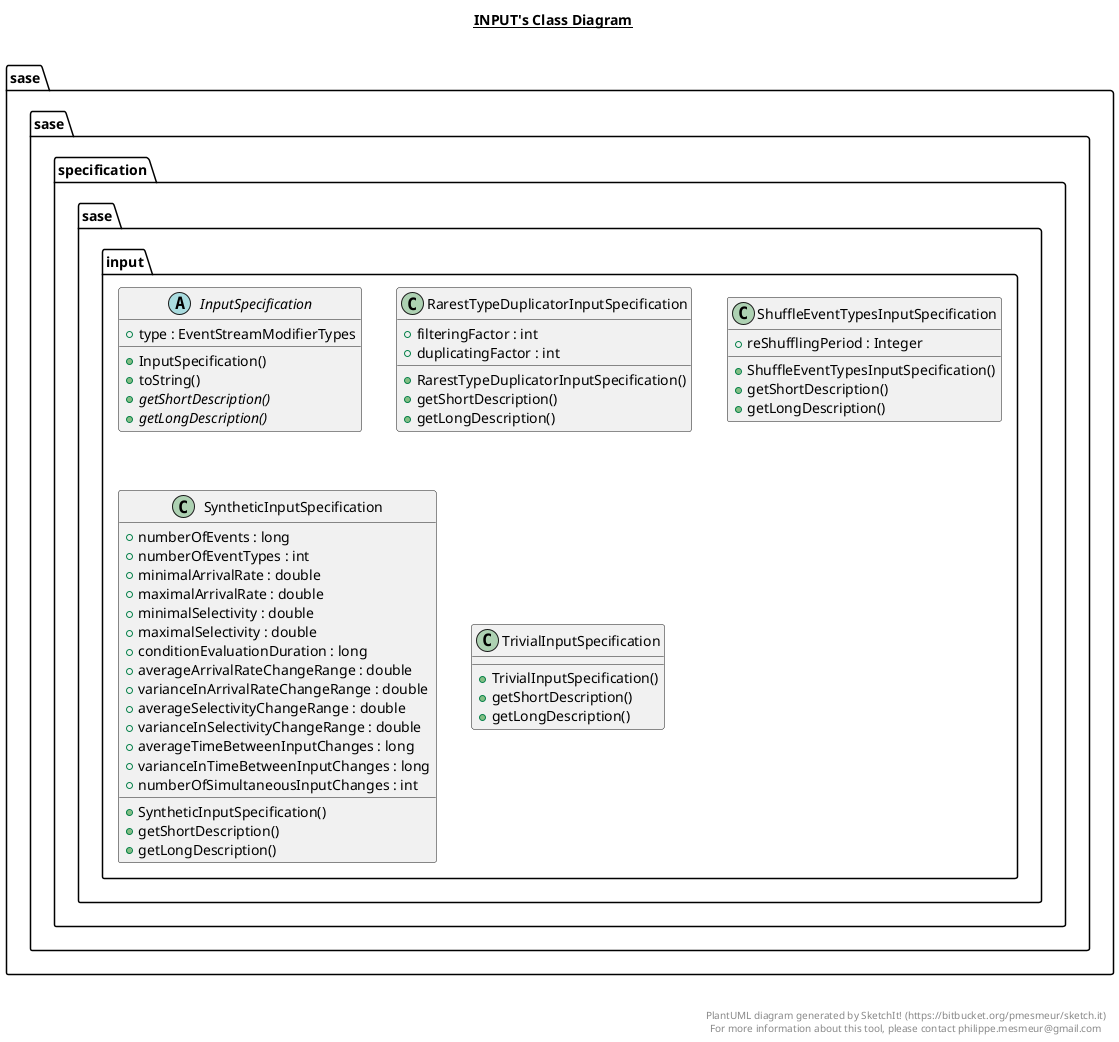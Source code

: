 @startuml

title __INPUT's Class Diagram__\n

  package sase.sase.specification {
    package sase.sase.specification.sase.input {
      abstract class InputSpecification {
          + type : EventStreamModifierTypes
          + InputSpecification()
          + toString()
          {abstract} + getShortDescription()
          {abstract} + getLongDescription()
      }
    }
  }
  

  package sase.sase.specification {
    package sase.sase.specification.sase.input {
      class RarestTypeDuplicatorInputSpecification {
          + filteringFactor : int
          + duplicatingFactor : int
          + RarestTypeDuplicatorInputSpecification()
          + getShortDescription()
          + getLongDescription()
      }
    }
  }
  

  package sase.sase.specification {
    package sase.sase.specification.sase.input {
      class ShuffleEventTypesInputSpecification {
          + reShufflingPeriod : Integer
          + ShuffleEventTypesInputSpecification()
          + getShortDescription()
          + getLongDescription()
      }
    }
  }
  

  package sase.sase.specification {
    package sase.sase.specification.sase.input {
      class SyntheticInputSpecification {
          + numberOfEvents : long
          + numberOfEventTypes : int
          + minimalArrivalRate : double
          + maximalArrivalRate : double
          + minimalSelectivity : double
          + maximalSelectivity : double
          + conditionEvaluationDuration : long
          + averageArrivalRateChangeRange : double
          + varianceInArrivalRateChangeRange : double
          + averageSelectivityChangeRange : double
          + varianceInSelectivityChangeRange : double
          + averageTimeBetweenInputChanges : long
          + varianceInTimeBetweenInputChanges : long
          + numberOfSimultaneousInputChanges : int
          + SyntheticInputSpecification()
          + getShortDescription()
          + getLongDescription()
      }
    }
  }
  

  package sase.sase.specification {
    package sase.sase.specification.sase.input {
      class TrivialInputSpecification {
          + TrivialInputSpecification()
          + getShortDescription()
          + getLongDescription()
      }
    }
  }
  



right footer


PlantUML diagram generated by SketchIt! (https://bitbucket.org/pmesmeur/sketch.it)
For more information about this tool, please contact philippe.mesmeur@gmail.com
endfooter

@enduml
